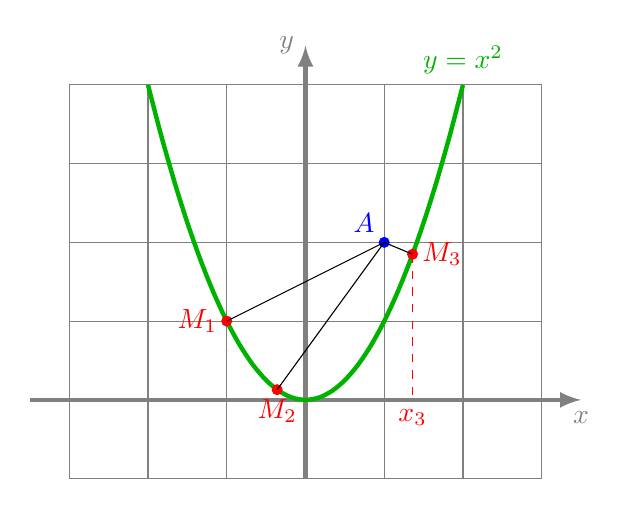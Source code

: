 \begin{tikzpicture}[scale=1]

\draw[->,>=latex,ultra  thick,gray] (-3.5,0)--(3.5,0) node[below] {$x$};
\draw[->,>=latex, ultra thick, gray] (0,-1)--(0,4.5) node[left] {$y$};
\draw[gray] (-3,-1) grid (3,4);
\draw[ultra thick, color=green!70!black,domain=-2:2,smooth] plot (\x,{\x*\x}) node[above]{$y=x^2$};


\coordinate (A) at (1,2);


\fill[blue] (A) circle (2pt) node[above left]{$A$};



\def\x{-1}
\coordinate (M) at (\x,\x*\x);
\fill[red] (M) circle (2pt) node[left]{$M_1$};
\draw (A)--(M);
%\draw[dashed,red] (M)--(\x,0) node[below]{$x_1$};

\def\x{-0.36}
\coordinate (M) at (\x,\x*\x);
\fill[red] (M) circle (2pt) node[below]{$M_2$};
\draw (A)--(M);
%\draw[dashed,red] (M)--(\x,0) node[below]{$x_2$};

\def\x{1.36}
\coordinate (M) at (\x,\x*\x);
\fill[red] (M) circle (2pt) node[right]{$M_3$};
\draw (A)--(M);
\draw[dashed,red] (M)--(\x,0) node[below]{$x_3$};


\end{tikzpicture}
